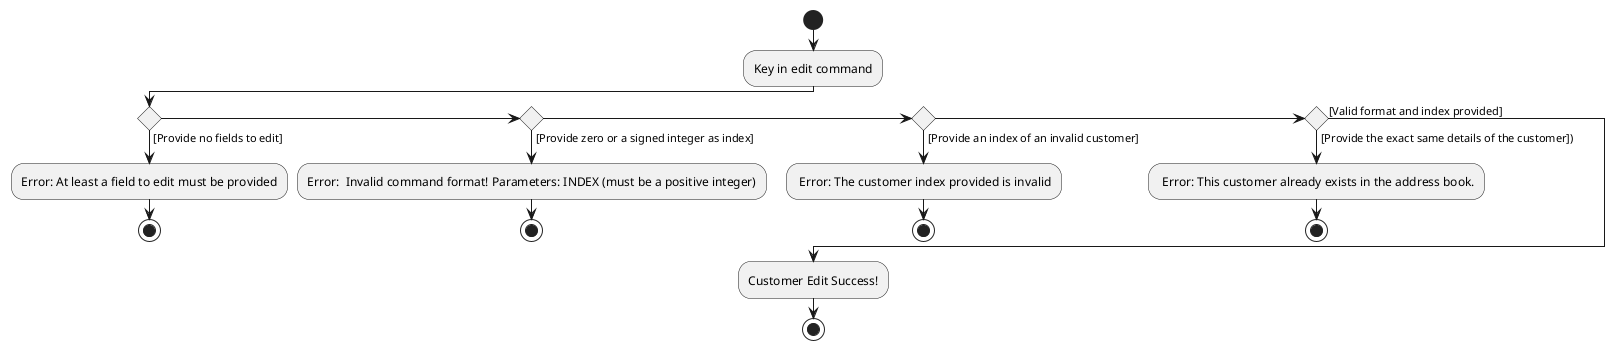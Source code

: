 @startuml
start
:Key in edit command;

 if () then ([Provide no fields to edit])
  :Error: At least a field to edit must be provided;
  stop
  elseif () then ([Provide zero or a signed integer as index])
  :Error:  Invalid command format! Parameters: INDEX (must be a positive integer);
  stop
  elseif () then ([Provide an index of an invalid customer])
  : Error: The customer index provided is invalid;
  stop
  elseif () then ([Provide the exact same details of the customer]))
  : Error: This customer already exists in the address book.;
  stop
  else ([Valid format and index provided])
  endif
  :Customer Edit Success!;


stop


@enduml
